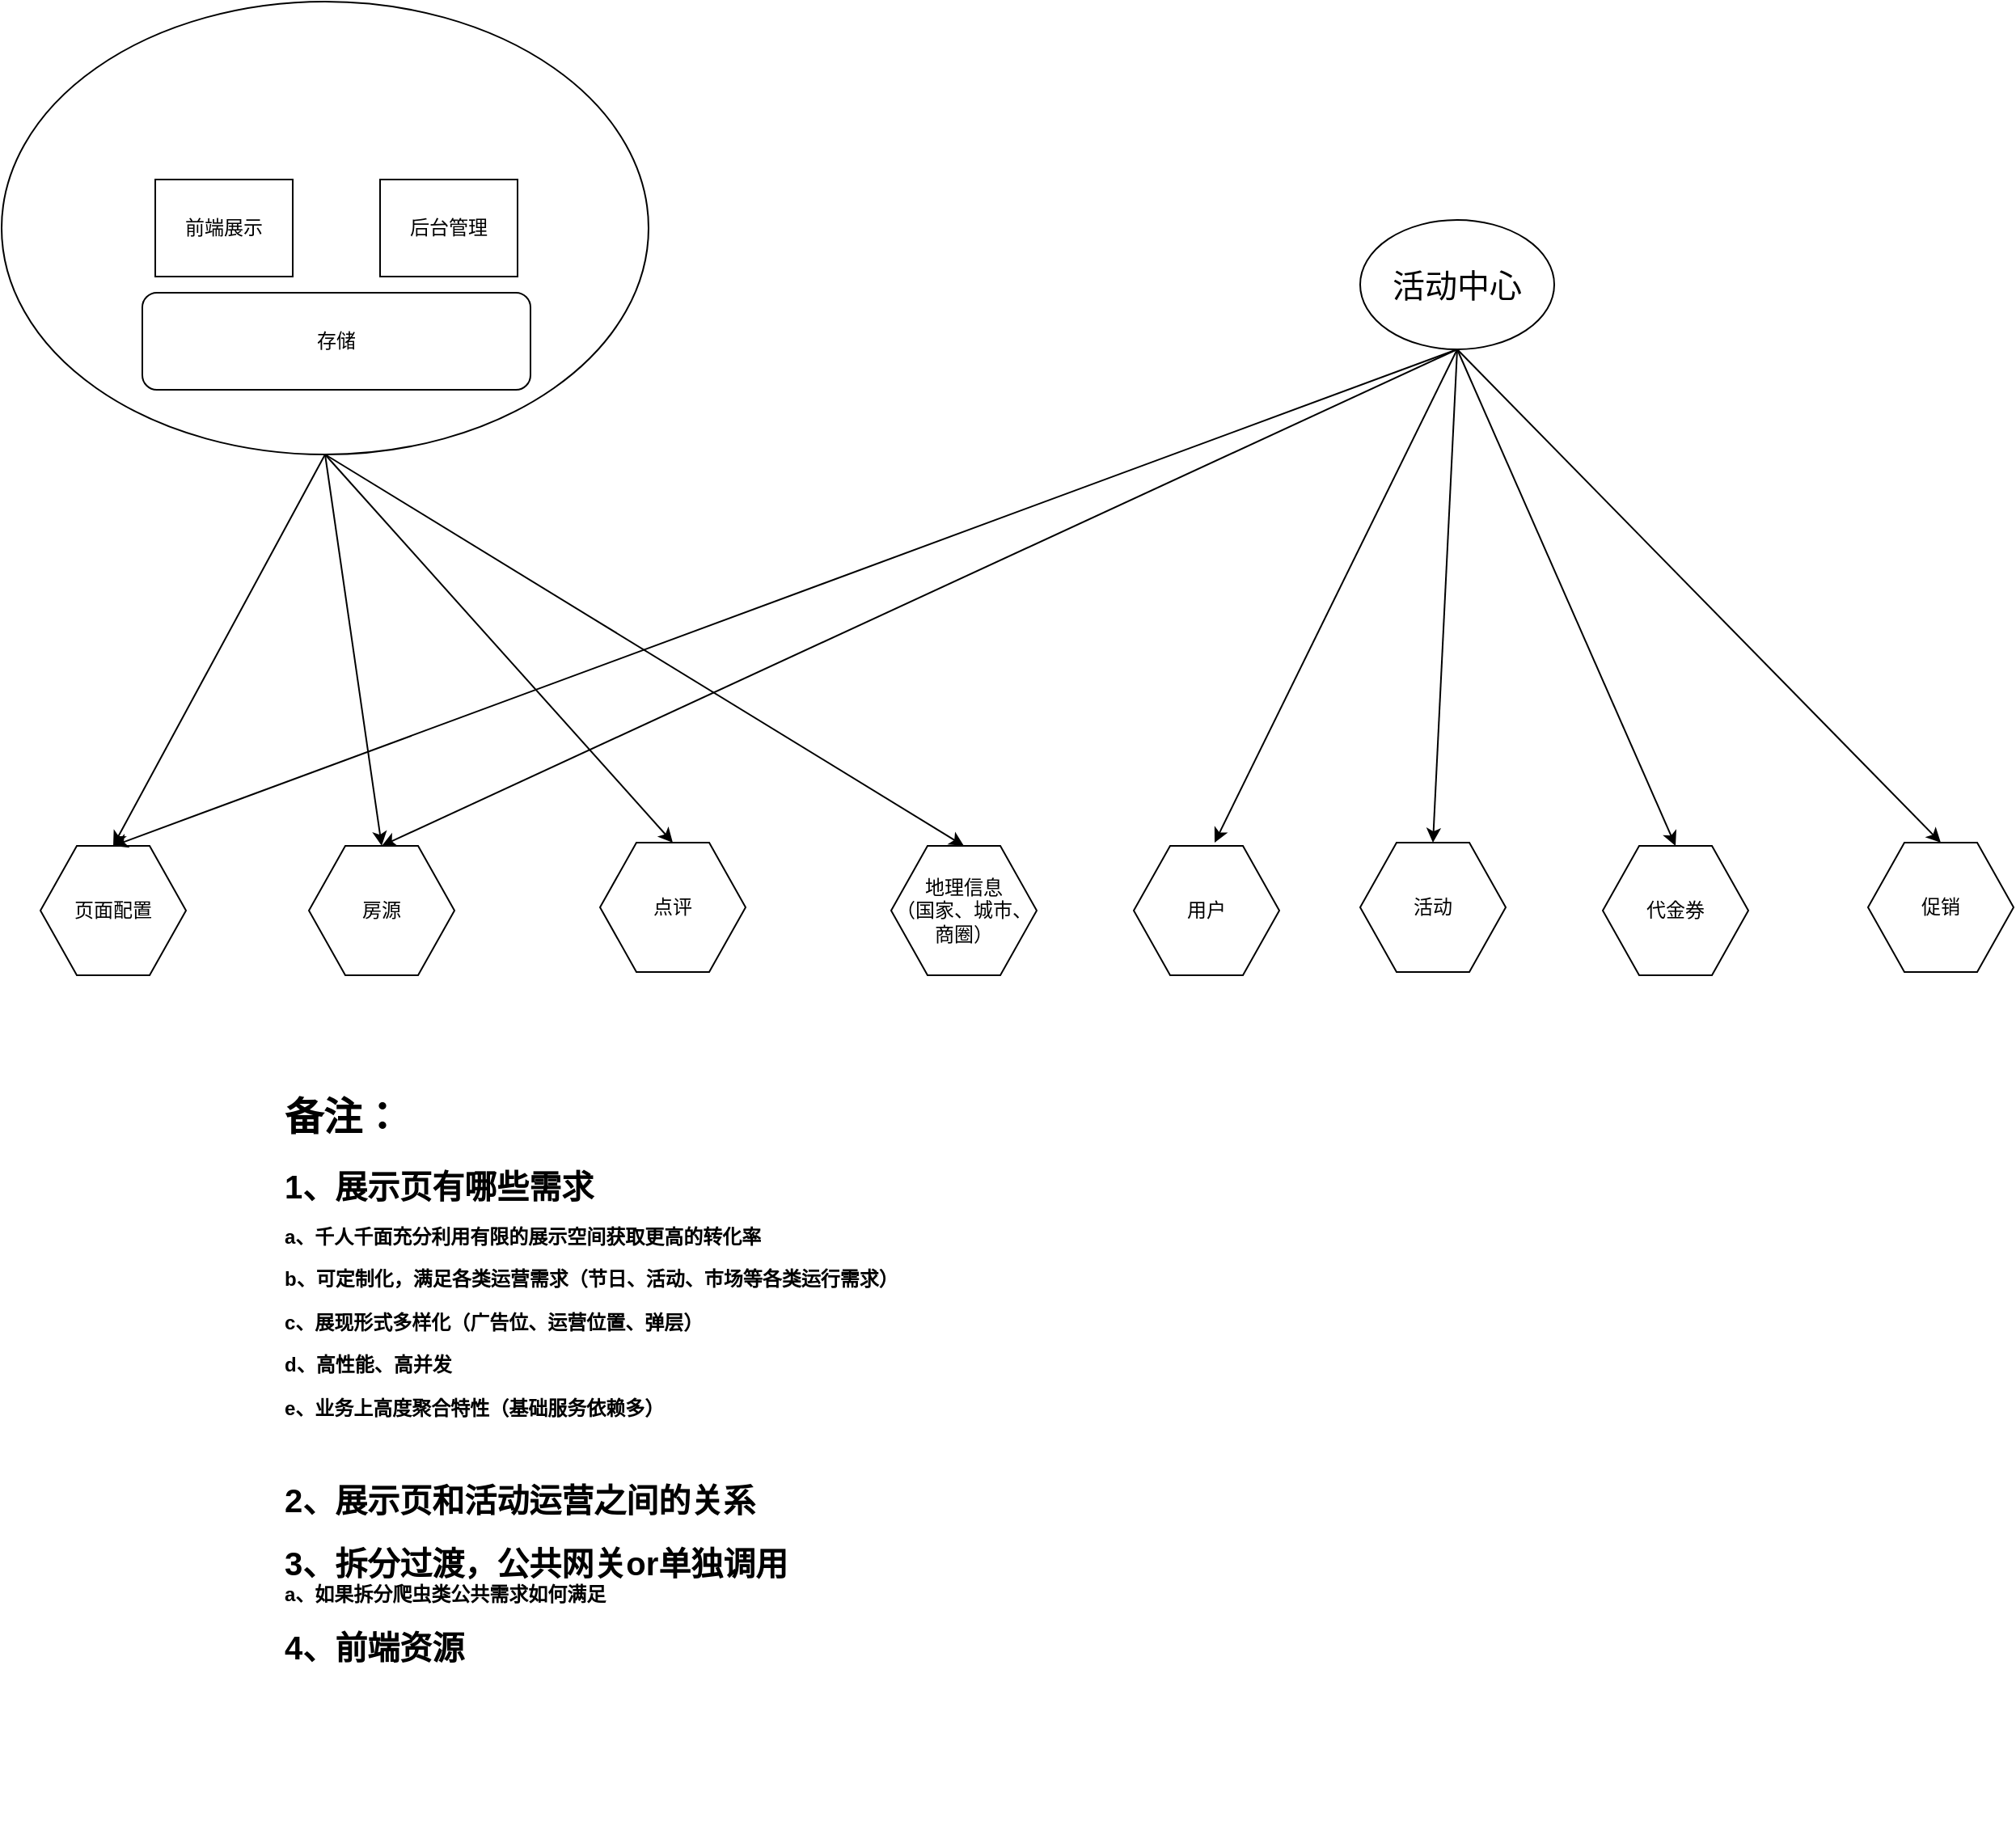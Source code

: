 <mxfile version="10.6.0" type="github"><diagram id="jindhyrkJ46Qs6CNggRK" name="Page-1"><mxGraphModel dx="1356" dy="2068" grid="1" gridSize="10" guides="1" tooltips="1" connect="1" arrows="1" fold="1" page="1" pageScale="1" pageWidth="850" pageHeight="1100" math="0" shadow="0"><root><mxCell id="0"/><mxCell id="1" parent="0"/><mxCell id="pWOirImLIRZBF6i71m0W-2" value="房源" style="shape=hexagon;perimeter=hexagonPerimeter2;whiteSpace=wrap;html=1;" parent="1" vertex="1"><mxGeometry x="220" y="342" width="90" height="80" as="geometry"/></mxCell><mxCell id="pWOirImLIRZBF6i71m0W-3" value="促销" style="shape=hexagon;perimeter=hexagonPerimeter2;whiteSpace=wrap;html=1;" parent="1" vertex="1"><mxGeometry x="1184" y="340" width="90" height="80" as="geometry"/></mxCell><mxCell id="pWOirImLIRZBF6i71m0W-4" value="点评" style="shape=hexagon;perimeter=hexagonPerimeter2;whiteSpace=wrap;html=1;" parent="1" vertex="1"><mxGeometry x="400" y="340" width="90" height="80" as="geometry"/></mxCell><mxCell id="pWOirImLIRZBF6i71m0W-10" value="地理信息&lt;br&gt;（国家、城市、商圈）&lt;br&gt;" style="shape=hexagon;perimeter=hexagonPerimeter2;whiteSpace=wrap;html=1;" parent="1" vertex="1"><mxGeometry x="580" y="342" width="90" height="80" as="geometry"/></mxCell><mxCell id="pWOirImLIRZBF6i71m0W-12" value="活动" style="shape=hexagon;perimeter=hexagonPerimeter2;whiteSpace=wrap;html=1;" parent="1" vertex="1"><mxGeometry x="870" y="340" width="90" height="80" as="geometry"/></mxCell><mxCell id="pWOirImLIRZBF6i71m0W-13" value="&lt;h1&gt;备注：&lt;/h1&gt;&lt;p&gt;&lt;b&gt;&lt;font style=&quot;font-size: 20px&quot;&gt;1、展示页有哪些需求&lt;/font&gt;&lt;/b&gt;&lt;/p&gt;&lt;p&gt;&lt;b&gt;a、千人千面充分利用有限的展示空间获取更高的转化率&lt;/b&gt;&lt;/p&gt;&lt;p&gt;&lt;b&gt;b、可定制化，满足各类运营需求（节日、活动、市场等各类运行需求）&lt;/b&gt;&lt;/p&gt;&lt;p&gt;&lt;b&gt;c、展现形式多样化（广告位、运营位置、弹层）&lt;/b&gt;&lt;/p&gt;&lt;p&gt;&lt;b&gt;d、高性能、高并发&lt;/b&gt;&lt;/p&gt;&lt;p&gt;&lt;b&gt;e、业务上高度聚合特性（基础服务依赖多）&lt;/b&gt;&lt;/p&gt;&lt;p&gt;&lt;br&gt;&lt;/p&gt;&lt;font&gt;&lt;b style=&quot;font-size: 20px&quot;&gt;2、展示页和活动运营之间的关系&lt;/b&gt;&lt;br&gt;&lt;br&gt;&lt;b style=&quot;font-size: 20px&quot;&gt;3、拆分过渡，公共网关or单独调用&lt;br&gt;&lt;/b&gt;&lt;b&gt;a、如果拆分爬虫类公共需求如何满足&lt;br&gt;&lt;/b&gt;&lt;br&gt;&lt;b&gt;&lt;font style=&quot;font-size: 20px&quot;&gt;4、前端资源&lt;/font&gt;&lt;/b&gt;&lt;br&gt;&lt;/font&gt;" style="text;html=1;strokeColor=none;fillColor=none;spacing=5;spacingTop=-20;whiteSpace=wrap;overflow=hidden;rounded=0;" parent="1" vertex="1"><mxGeometry x="200" y="490" width="580" height="470" as="geometry"/></mxCell><mxCell id="NCrfgxNyxWgEUD8A179j-1" value="活动中心" style="ellipse;whiteSpace=wrap;html=1;fontSize=20;" vertex="1" parent="1"><mxGeometry x="870" y="-45" width="120" height="80" as="geometry"/></mxCell><mxCell id="NCrfgxNyxWgEUD8A179j-2" value="代金券" style="shape=hexagon;perimeter=hexagonPerimeter2;whiteSpace=wrap;html=1;" vertex="1" parent="1"><mxGeometry x="1020" y="342" width="90" height="80" as="geometry"/></mxCell><mxCell id="NCrfgxNyxWgEUD8A179j-3" value="用户" style="shape=hexagon;perimeter=hexagonPerimeter2;whiteSpace=wrap;html=1;" vertex="1" parent="1"><mxGeometry x="730" y="342" width="90" height="80" as="geometry"/></mxCell><mxCell id="NCrfgxNyxWgEUD8A179j-4" value="" style="endArrow=classic;html=1;fontSize=20;exitX=0.5;exitY=1;exitDx=0;exitDy=0;" edge="1" parent="1" source="NCrfgxNyxWgEUD8A179j-1"><mxGeometry width="50" height="50" relative="1" as="geometry"><mxPoint x="910" y="250" as="sourcePoint"/><mxPoint x="780" y="340" as="targetPoint"/></mxGeometry></mxCell><mxCell id="NCrfgxNyxWgEUD8A179j-5" value="" style="endArrow=classic;html=1;fontSize=20;entryX=0.5;entryY=0;entryDx=0;entryDy=0;exitX=0.5;exitY=1;exitDx=0;exitDy=0;" edge="1" parent="1" source="NCrfgxNyxWgEUD8A179j-1" target="pWOirImLIRZBF6i71m0W-12"><mxGeometry width="50" height="50" relative="1" as="geometry"><mxPoint x="915" y="50" as="sourcePoint"/><mxPoint x="790" y="350" as="targetPoint"/></mxGeometry></mxCell><mxCell id="NCrfgxNyxWgEUD8A179j-6" value="" style="endArrow=classic;html=1;fontSize=20;entryX=0.5;entryY=0;entryDx=0;entryDy=0;exitX=0.5;exitY=1;exitDx=0;exitDy=0;" edge="1" parent="1" source="NCrfgxNyxWgEUD8A179j-1" target="NCrfgxNyxWgEUD8A179j-2"><mxGeometry width="50" height="50" relative="1" as="geometry"><mxPoint x="970" y="60" as="sourcePoint"/><mxPoint x="924.667" y="350" as="targetPoint"/></mxGeometry></mxCell><mxCell id="NCrfgxNyxWgEUD8A179j-7" value="" style="endArrow=classic;html=1;fontSize=20;entryX=0.5;entryY=0;entryDx=0;entryDy=0;exitX=0.5;exitY=1;exitDx=0;exitDy=0;" edge="1" parent="1" source="NCrfgxNyxWgEUD8A179j-1" target="pWOirImLIRZBF6i71m0W-2"><mxGeometry width="50" height="50" relative="1" as="geometry"><mxPoint x="930" y="40" as="sourcePoint"/><mxPoint x="290" y="330" as="targetPoint"/></mxGeometry></mxCell><mxCell id="NCrfgxNyxWgEUD8A179j-8" value="" style="endArrow=classic;html=1;fontSize=20;entryX=0.5;entryY=0;entryDx=0;entryDy=0;exitX=0.5;exitY=1;exitDx=0;exitDy=0;" edge="1" parent="1" source="NCrfgxNyxWgEUD8A179j-1" target="pWOirImLIRZBF6i71m0W-3"><mxGeometry width="50" height="50" relative="1" as="geometry"><mxPoint x="930" y="40" as="sourcePoint"/><mxPoint x="1075.333" y="352.667" as="targetPoint"/></mxGeometry></mxCell><mxCell id="NCrfgxNyxWgEUD8A179j-9" value="页面配置" style="shape=hexagon;perimeter=hexagonPerimeter2;whiteSpace=wrap;html=1;" vertex="1" parent="1"><mxGeometry x="54" y="342" width="90" height="80" as="geometry"/></mxCell><mxCell id="NCrfgxNyxWgEUD8A179j-10" value="" style="endArrow=classic;html=1;fontSize=20;exitX=0.5;exitY=1;exitDx=0;exitDy=0;entryX=0.5;entryY=0;entryDx=0;entryDy=0;" edge="1" parent="1" source="pWOirImLIRZBF6i71m0W-1" target="NCrfgxNyxWgEUD8A179j-9"><mxGeometry width="50" height="50" relative="1" as="geometry"><mxPoint x="150" y="120" as="sourcePoint"/><mxPoint x="-40" y="370" as="targetPoint"/></mxGeometry></mxCell><mxCell id="NCrfgxNyxWgEUD8A179j-11" value="" style="endArrow=classic;html=1;fontSize=20;entryX=0.5;entryY=0;entryDx=0;entryDy=0;exitX=0.5;exitY=1;exitDx=0;exitDy=0;" edge="1" parent="1" source="pWOirImLIRZBF6i71m0W-1" target="pWOirImLIRZBF6i71m0W-2"><mxGeometry width="50" height="50" relative="1" as="geometry"><mxPoint x="120" y="100" as="sourcePoint"/><mxPoint x="111.317" y="352" as="targetPoint"/></mxGeometry></mxCell><mxCell id="NCrfgxNyxWgEUD8A179j-13" value="" style="endArrow=classic;html=1;fontSize=20;entryX=0.5;entryY=0;entryDx=0;entryDy=0;exitX=0.5;exitY=1;exitDx=0;exitDy=0;" edge="1" parent="1" source="pWOirImLIRZBF6i71m0W-1" target="pWOirImLIRZBF6i71m0W-4"><mxGeometry width="50" height="50" relative="1" as="geometry"><mxPoint x="224.667" y="110" as="sourcePoint"/><mxPoint x="290" y="352.667" as="targetPoint"/></mxGeometry></mxCell><mxCell id="NCrfgxNyxWgEUD8A179j-14" value="" style="endArrow=classic;html=1;fontSize=20;entryX=0.5;entryY=0;entryDx=0;entryDy=0;exitX=0.5;exitY=1;exitDx=0;exitDy=0;" edge="1" parent="1" source="pWOirImLIRZBF6i71m0W-1" target="pWOirImLIRZBF6i71m0W-10"><mxGeometry width="50" height="50" relative="1" as="geometry"><mxPoint x="224.667" y="110" as="sourcePoint"/><mxPoint x="455.333" y="350" as="targetPoint"/></mxGeometry></mxCell><mxCell id="NCrfgxNyxWgEUD8A179j-16" value="" style="endArrow=classic;html=1;fontSize=20;entryX=0.5;entryY=0;entryDx=0;entryDy=0;exitX=0.5;exitY=1;exitDx=0;exitDy=0;" edge="1" parent="1" source="NCrfgxNyxWgEUD8A179j-1" target="NCrfgxNyxWgEUD8A179j-9"><mxGeometry width="50" height="50" relative="1" as="geometry"><mxPoint x="930" y="40" as="sourcePoint"/><mxPoint x="275.333" y="352.667" as="targetPoint"/></mxGeometry></mxCell><mxCell id="pWOirImLIRZBF6i71m0W-1" value="" style="ellipse;whiteSpace=wrap;html=1;" parent="1" vertex="1"><mxGeometry x="30" y="-180" width="400" height="280" as="geometry"/></mxCell><mxCell id="pWOirImLIRZBF6i71m0W-8" value="前端展示" style="rounded=0;whiteSpace=wrap;html=1;" parent="1" vertex="1"><mxGeometry x="125" y="-70" width="85" height="60" as="geometry"/></mxCell><mxCell id="pWOirImLIRZBF6i71m0W-9" value="后台管理" style="rounded=0;whiteSpace=wrap;html=1;" parent="1" vertex="1"><mxGeometry x="264" y="-70" width="85" height="60" as="geometry"/></mxCell><mxCell id="pWOirImLIRZBF6i71m0W-11" value="存储" style="rounded=1;whiteSpace=wrap;html=1;" parent="1" vertex="1"><mxGeometry x="117" width="240" height="60" as="geometry"/></mxCell></root></mxGraphModel></diagram></mxfile>